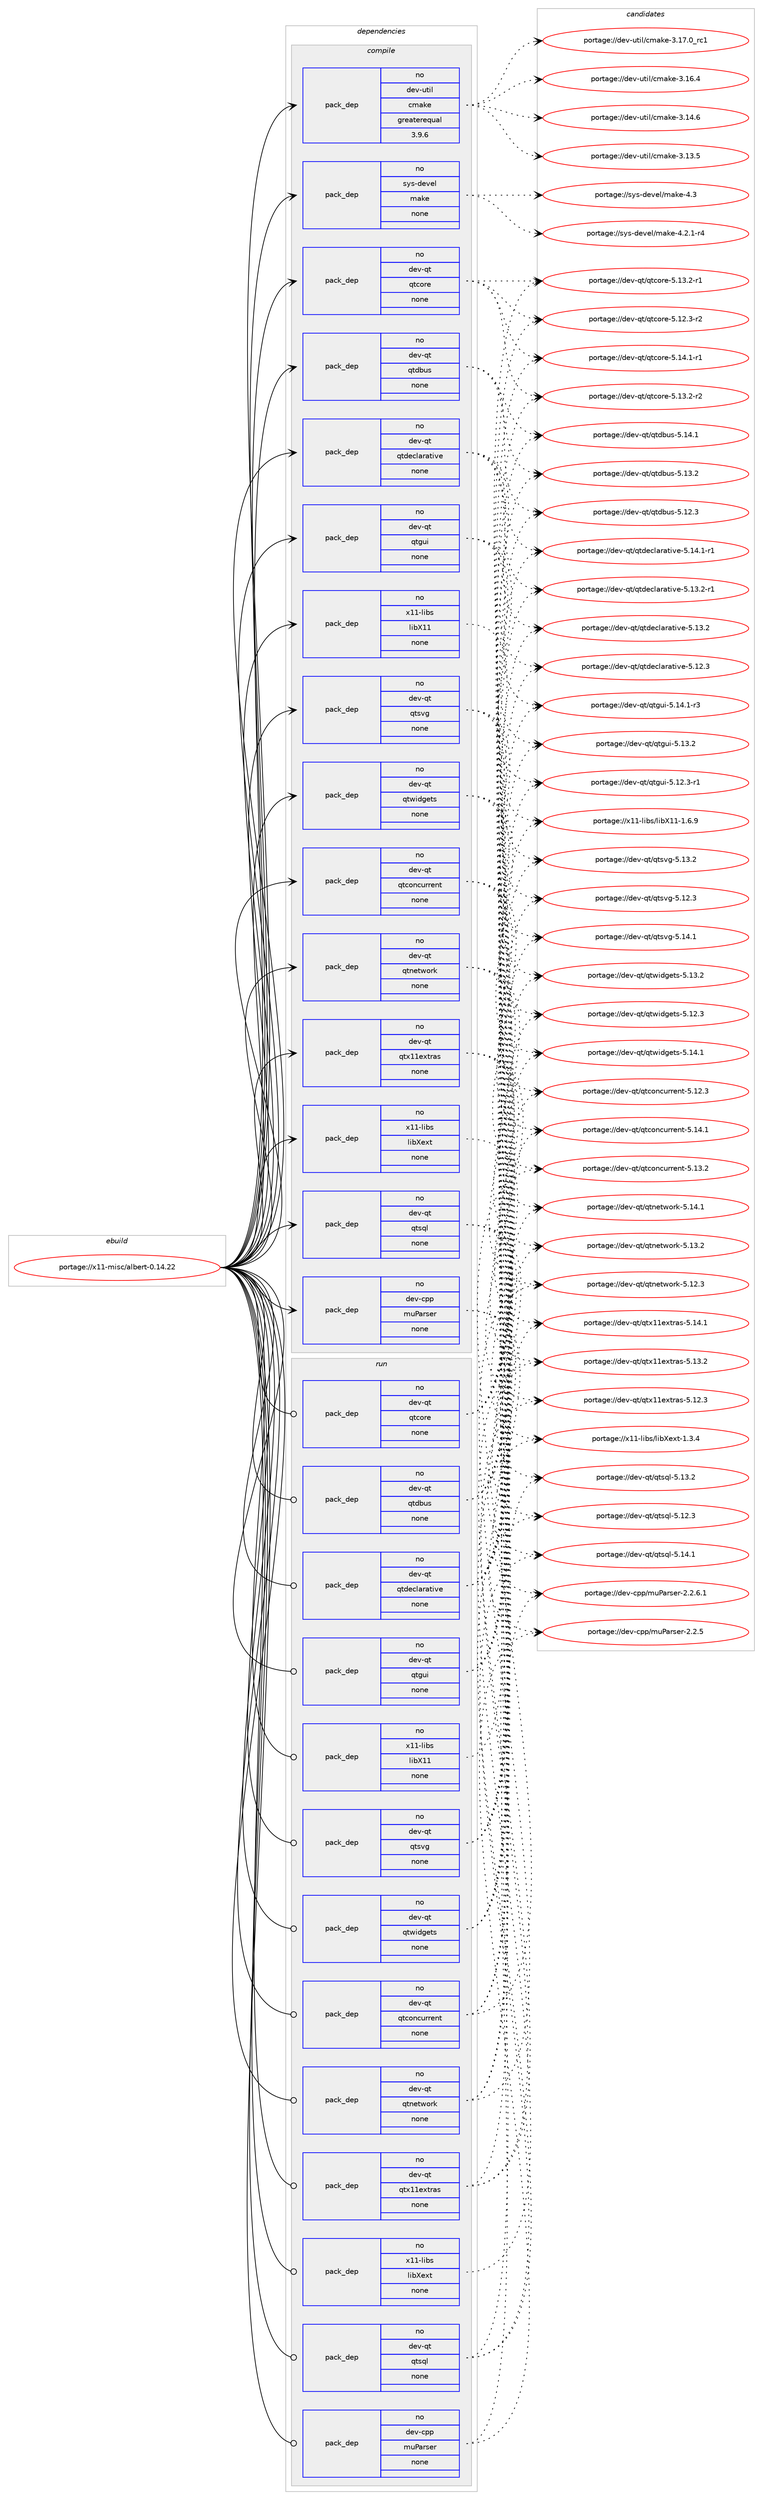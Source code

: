 digraph prolog {

# *************
# Graph options
# *************

newrank=true;
concentrate=true;
compound=true;
graph [rankdir=LR,fontname=Helvetica,fontsize=10,ranksep=1.5];#, ranksep=2.5, nodesep=0.2];
edge  [arrowhead=vee];
node  [fontname=Helvetica,fontsize=10];

# **********
# The ebuild
# **********

subgraph cluster_leftcol {
color=gray;
rank=same;
label=<<i>ebuild</i>>;
id [label="portage://x11-misc/albert-0.14.22", color=red, width=4, href="../x11-misc/albert-0.14.22.svg"];
}

# ****************
# The dependencies
# ****************

subgraph cluster_midcol {
color=gray;
label=<<i>dependencies</i>>;
subgraph cluster_compile {
fillcolor="#eeeeee";
style=filled;
label=<<i>compile</i>>;
subgraph pack9778 {
dependency11370 [label=<<TABLE BORDER="0" CELLBORDER="1" CELLSPACING="0" CELLPADDING="4" WIDTH="220"><TR><TD ROWSPAN="6" CELLPADDING="30">pack_dep</TD></TR><TR><TD WIDTH="110">no</TD></TR><TR><TD>dev-cpp</TD></TR><TR><TD>muParser</TD></TR><TR><TD>none</TD></TR><TR><TD></TD></TR></TABLE>>, shape=none, color=blue];
}
id:e -> dependency11370:w [weight=20,style="solid",arrowhead="vee"];
subgraph pack9779 {
dependency11371 [label=<<TABLE BORDER="0" CELLBORDER="1" CELLSPACING="0" CELLPADDING="4" WIDTH="220"><TR><TD ROWSPAN="6" CELLPADDING="30">pack_dep</TD></TR><TR><TD WIDTH="110">no</TD></TR><TR><TD>dev-qt</TD></TR><TR><TD>qtconcurrent</TD></TR><TR><TD>none</TD></TR><TR><TD></TD></TR></TABLE>>, shape=none, color=blue];
}
id:e -> dependency11371:w [weight=20,style="solid",arrowhead="vee"];
subgraph pack9780 {
dependency11372 [label=<<TABLE BORDER="0" CELLBORDER="1" CELLSPACING="0" CELLPADDING="4" WIDTH="220"><TR><TD ROWSPAN="6" CELLPADDING="30">pack_dep</TD></TR><TR><TD WIDTH="110">no</TD></TR><TR><TD>dev-qt</TD></TR><TR><TD>qtcore</TD></TR><TR><TD>none</TD></TR><TR><TD></TD></TR></TABLE>>, shape=none, color=blue];
}
id:e -> dependency11372:w [weight=20,style="solid",arrowhead="vee"];
subgraph pack9781 {
dependency11373 [label=<<TABLE BORDER="0" CELLBORDER="1" CELLSPACING="0" CELLPADDING="4" WIDTH="220"><TR><TD ROWSPAN="6" CELLPADDING="30">pack_dep</TD></TR><TR><TD WIDTH="110">no</TD></TR><TR><TD>dev-qt</TD></TR><TR><TD>qtdbus</TD></TR><TR><TD>none</TD></TR><TR><TD></TD></TR></TABLE>>, shape=none, color=blue];
}
id:e -> dependency11373:w [weight=20,style="solid",arrowhead="vee"];
subgraph pack9782 {
dependency11374 [label=<<TABLE BORDER="0" CELLBORDER="1" CELLSPACING="0" CELLPADDING="4" WIDTH="220"><TR><TD ROWSPAN="6" CELLPADDING="30">pack_dep</TD></TR><TR><TD WIDTH="110">no</TD></TR><TR><TD>dev-qt</TD></TR><TR><TD>qtdeclarative</TD></TR><TR><TD>none</TD></TR><TR><TD></TD></TR></TABLE>>, shape=none, color=blue];
}
id:e -> dependency11374:w [weight=20,style="solid",arrowhead="vee"];
subgraph pack9783 {
dependency11375 [label=<<TABLE BORDER="0" CELLBORDER="1" CELLSPACING="0" CELLPADDING="4" WIDTH="220"><TR><TD ROWSPAN="6" CELLPADDING="30">pack_dep</TD></TR><TR><TD WIDTH="110">no</TD></TR><TR><TD>dev-qt</TD></TR><TR><TD>qtgui</TD></TR><TR><TD>none</TD></TR><TR><TD></TD></TR></TABLE>>, shape=none, color=blue];
}
id:e -> dependency11375:w [weight=20,style="solid",arrowhead="vee"];
subgraph pack9784 {
dependency11376 [label=<<TABLE BORDER="0" CELLBORDER="1" CELLSPACING="0" CELLPADDING="4" WIDTH="220"><TR><TD ROWSPAN="6" CELLPADDING="30">pack_dep</TD></TR><TR><TD WIDTH="110">no</TD></TR><TR><TD>dev-qt</TD></TR><TR><TD>qtnetwork</TD></TR><TR><TD>none</TD></TR><TR><TD></TD></TR></TABLE>>, shape=none, color=blue];
}
id:e -> dependency11376:w [weight=20,style="solid",arrowhead="vee"];
subgraph pack9785 {
dependency11377 [label=<<TABLE BORDER="0" CELLBORDER="1" CELLSPACING="0" CELLPADDING="4" WIDTH="220"><TR><TD ROWSPAN="6" CELLPADDING="30">pack_dep</TD></TR><TR><TD WIDTH="110">no</TD></TR><TR><TD>dev-qt</TD></TR><TR><TD>qtsql</TD></TR><TR><TD>none</TD></TR><TR><TD></TD></TR></TABLE>>, shape=none, color=blue];
}
id:e -> dependency11377:w [weight=20,style="solid",arrowhead="vee"];
subgraph pack9786 {
dependency11378 [label=<<TABLE BORDER="0" CELLBORDER="1" CELLSPACING="0" CELLPADDING="4" WIDTH="220"><TR><TD ROWSPAN="6" CELLPADDING="30">pack_dep</TD></TR><TR><TD WIDTH="110">no</TD></TR><TR><TD>dev-qt</TD></TR><TR><TD>qtsvg</TD></TR><TR><TD>none</TD></TR><TR><TD></TD></TR></TABLE>>, shape=none, color=blue];
}
id:e -> dependency11378:w [weight=20,style="solid",arrowhead="vee"];
subgraph pack9787 {
dependency11379 [label=<<TABLE BORDER="0" CELLBORDER="1" CELLSPACING="0" CELLPADDING="4" WIDTH="220"><TR><TD ROWSPAN="6" CELLPADDING="30">pack_dep</TD></TR><TR><TD WIDTH="110">no</TD></TR><TR><TD>dev-qt</TD></TR><TR><TD>qtwidgets</TD></TR><TR><TD>none</TD></TR><TR><TD></TD></TR></TABLE>>, shape=none, color=blue];
}
id:e -> dependency11379:w [weight=20,style="solid",arrowhead="vee"];
subgraph pack9788 {
dependency11380 [label=<<TABLE BORDER="0" CELLBORDER="1" CELLSPACING="0" CELLPADDING="4" WIDTH="220"><TR><TD ROWSPAN="6" CELLPADDING="30">pack_dep</TD></TR><TR><TD WIDTH="110">no</TD></TR><TR><TD>dev-qt</TD></TR><TR><TD>qtx11extras</TD></TR><TR><TD>none</TD></TR><TR><TD></TD></TR></TABLE>>, shape=none, color=blue];
}
id:e -> dependency11380:w [weight=20,style="solid",arrowhead="vee"];
subgraph pack9789 {
dependency11381 [label=<<TABLE BORDER="0" CELLBORDER="1" CELLSPACING="0" CELLPADDING="4" WIDTH="220"><TR><TD ROWSPAN="6" CELLPADDING="30">pack_dep</TD></TR><TR><TD WIDTH="110">no</TD></TR><TR><TD>dev-util</TD></TR><TR><TD>cmake</TD></TR><TR><TD>greaterequal</TD></TR><TR><TD>3.9.6</TD></TR></TABLE>>, shape=none, color=blue];
}
id:e -> dependency11381:w [weight=20,style="solid",arrowhead="vee"];
subgraph pack9790 {
dependency11382 [label=<<TABLE BORDER="0" CELLBORDER="1" CELLSPACING="0" CELLPADDING="4" WIDTH="220"><TR><TD ROWSPAN="6" CELLPADDING="30">pack_dep</TD></TR><TR><TD WIDTH="110">no</TD></TR><TR><TD>sys-devel</TD></TR><TR><TD>make</TD></TR><TR><TD>none</TD></TR><TR><TD></TD></TR></TABLE>>, shape=none, color=blue];
}
id:e -> dependency11382:w [weight=20,style="solid",arrowhead="vee"];
subgraph pack9791 {
dependency11383 [label=<<TABLE BORDER="0" CELLBORDER="1" CELLSPACING="0" CELLPADDING="4" WIDTH="220"><TR><TD ROWSPAN="6" CELLPADDING="30">pack_dep</TD></TR><TR><TD WIDTH="110">no</TD></TR><TR><TD>x11-libs</TD></TR><TR><TD>libX11</TD></TR><TR><TD>none</TD></TR><TR><TD></TD></TR></TABLE>>, shape=none, color=blue];
}
id:e -> dependency11383:w [weight=20,style="solid",arrowhead="vee"];
subgraph pack9792 {
dependency11384 [label=<<TABLE BORDER="0" CELLBORDER="1" CELLSPACING="0" CELLPADDING="4" WIDTH="220"><TR><TD ROWSPAN="6" CELLPADDING="30">pack_dep</TD></TR><TR><TD WIDTH="110">no</TD></TR><TR><TD>x11-libs</TD></TR><TR><TD>libXext</TD></TR><TR><TD>none</TD></TR><TR><TD></TD></TR></TABLE>>, shape=none, color=blue];
}
id:e -> dependency11384:w [weight=20,style="solid",arrowhead="vee"];
}
subgraph cluster_compileandrun {
fillcolor="#eeeeee";
style=filled;
label=<<i>compile and run</i>>;
}
subgraph cluster_run {
fillcolor="#eeeeee";
style=filled;
label=<<i>run</i>>;
subgraph pack9793 {
dependency11385 [label=<<TABLE BORDER="0" CELLBORDER="1" CELLSPACING="0" CELLPADDING="4" WIDTH="220"><TR><TD ROWSPAN="6" CELLPADDING="30">pack_dep</TD></TR><TR><TD WIDTH="110">no</TD></TR><TR><TD>dev-cpp</TD></TR><TR><TD>muParser</TD></TR><TR><TD>none</TD></TR><TR><TD></TD></TR></TABLE>>, shape=none, color=blue];
}
id:e -> dependency11385:w [weight=20,style="solid",arrowhead="odot"];
subgraph pack9794 {
dependency11386 [label=<<TABLE BORDER="0" CELLBORDER="1" CELLSPACING="0" CELLPADDING="4" WIDTH="220"><TR><TD ROWSPAN="6" CELLPADDING="30">pack_dep</TD></TR><TR><TD WIDTH="110">no</TD></TR><TR><TD>dev-qt</TD></TR><TR><TD>qtconcurrent</TD></TR><TR><TD>none</TD></TR><TR><TD></TD></TR></TABLE>>, shape=none, color=blue];
}
id:e -> dependency11386:w [weight=20,style="solid",arrowhead="odot"];
subgraph pack9795 {
dependency11387 [label=<<TABLE BORDER="0" CELLBORDER="1" CELLSPACING="0" CELLPADDING="4" WIDTH="220"><TR><TD ROWSPAN="6" CELLPADDING="30">pack_dep</TD></TR><TR><TD WIDTH="110">no</TD></TR><TR><TD>dev-qt</TD></TR><TR><TD>qtcore</TD></TR><TR><TD>none</TD></TR><TR><TD></TD></TR></TABLE>>, shape=none, color=blue];
}
id:e -> dependency11387:w [weight=20,style="solid",arrowhead="odot"];
subgraph pack9796 {
dependency11388 [label=<<TABLE BORDER="0" CELLBORDER="1" CELLSPACING="0" CELLPADDING="4" WIDTH="220"><TR><TD ROWSPAN="6" CELLPADDING="30">pack_dep</TD></TR><TR><TD WIDTH="110">no</TD></TR><TR><TD>dev-qt</TD></TR><TR><TD>qtdbus</TD></TR><TR><TD>none</TD></TR><TR><TD></TD></TR></TABLE>>, shape=none, color=blue];
}
id:e -> dependency11388:w [weight=20,style="solid",arrowhead="odot"];
subgraph pack9797 {
dependency11389 [label=<<TABLE BORDER="0" CELLBORDER="1" CELLSPACING="0" CELLPADDING="4" WIDTH="220"><TR><TD ROWSPAN="6" CELLPADDING="30">pack_dep</TD></TR><TR><TD WIDTH="110">no</TD></TR><TR><TD>dev-qt</TD></TR><TR><TD>qtdeclarative</TD></TR><TR><TD>none</TD></TR><TR><TD></TD></TR></TABLE>>, shape=none, color=blue];
}
id:e -> dependency11389:w [weight=20,style="solid",arrowhead="odot"];
subgraph pack9798 {
dependency11390 [label=<<TABLE BORDER="0" CELLBORDER="1" CELLSPACING="0" CELLPADDING="4" WIDTH="220"><TR><TD ROWSPAN="6" CELLPADDING="30">pack_dep</TD></TR><TR><TD WIDTH="110">no</TD></TR><TR><TD>dev-qt</TD></TR><TR><TD>qtgui</TD></TR><TR><TD>none</TD></TR><TR><TD></TD></TR></TABLE>>, shape=none, color=blue];
}
id:e -> dependency11390:w [weight=20,style="solid",arrowhead="odot"];
subgraph pack9799 {
dependency11391 [label=<<TABLE BORDER="0" CELLBORDER="1" CELLSPACING="0" CELLPADDING="4" WIDTH="220"><TR><TD ROWSPAN="6" CELLPADDING="30">pack_dep</TD></TR><TR><TD WIDTH="110">no</TD></TR><TR><TD>dev-qt</TD></TR><TR><TD>qtnetwork</TD></TR><TR><TD>none</TD></TR><TR><TD></TD></TR></TABLE>>, shape=none, color=blue];
}
id:e -> dependency11391:w [weight=20,style="solid",arrowhead="odot"];
subgraph pack9800 {
dependency11392 [label=<<TABLE BORDER="0" CELLBORDER="1" CELLSPACING="0" CELLPADDING="4" WIDTH="220"><TR><TD ROWSPAN="6" CELLPADDING="30">pack_dep</TD></TR><TR><TD WIDTH="110">no</TD></TR><TR><TD>dev-qt</TD></TR><TR><TD>qtsql</TD></TR><TR><TD>none</TD></TR><TR><TD></TD></TR></TABLE>>, shape=none, color=blue];
}
id:e -> dependency11392:w [weight=20,style="solid",arrowhead="odot"];
subgraph pack9801 {
dependency11393 [label=<<TABLE BORDER="0" CELLBORDER="1" CELLSPACING="0" CELLPADDING="4" WIDTH="220"><TR><TD ROWSPAN="6" CELLPADDING="30">pack_dep</TD></TR><TR><TD WIDTH="110">no</TD></TR><TR><TD>dev-qt</TD></TR><TR><TD>qtsvg</TD></TR><TR><TD>none</TD></TR><TR><TD></TD></TR></TABLE>>, shape=none, color=blue];
}
id:e -> dependency11393:w [weight=20,style="solid",arrowhead="odot"];
subgraph pack9802 {
dependency11394 [label=<<TABLE BORDER="0" CELLBORDER="1" CELLSPACING="0" CELLPADDING="4" WIDTH="220"><TR><TD ROWSPAN="6" CELLPADDING="30">pack_dep</TD></TR><TR><TD WIDTH="110">no</TD></TR><TR><TD>dev-qt</TD></TR><TR><TD>qtwidgets</TD></TR><TR><TD>none</TD></TR><TR><TD></TD></TR></TABLE>>, shape=none, color=blue];
}
id:e -> dependency11394:w [weight=20,style="solid",arrowhead="odot"];
subgraph pack9803 {
dependency11395 [label=<<TABLE BORDER="0" CELLBORDER="1" CELLSPACING="0" CELLPADDING="4" WIDTH="220"><TR><TD ROWSPAN="6" CELLPADDING="30">pack_dep</TD></TR><TR><TD WIDTH="110">no</TD></TR><TR><TD>dev-qt</TD></TR><TR><TD>qtx11extras</TD></TR><TR><TD>none</TD></TR><TR><TD></TD></TR></TABLE>>, shape=none, color=blue];
}
id:e -> dependency11395:w [weight=20,style="solid",arrowhead="odot"];
subgraph pack9804 {
dependency11396 [label=<<TABLE BORDER="0" CELLBORDER="1" CELLSPACING="0" CELLPADDING="4" WIDTH="220"><TR><TD ROWSPAN="6" CELLPADDING="30">pack_dep</TD></TR><TR><TD WIDTH="110">no</TD></TR><TR><TD>x11-libs</TD></TR><TR><TD>libX11</TD></TR><TR><TD>none</TD></TR><TR><TD></TD></TR></TABLE>>, shape=none, color=blue];
}
id:e -> dependency11396:w [weight=20,style="solid",arrowhead="odot"];
subgraph pack9805 {
dependency11397 [label=<<TABLE BORDER="0" CELLBORDER="1" CELLSPACING="0" CELLPADDING="4" WIDTH="220"><TR><TD ROWSPAN="6" CELLPADDING="30">pack_dep</TD></TR><TR><TD WIDTH="110">no</TD></TR><TR><TD>x11-libs</TD></TR><TR><TD>libXext</TD></TR><TR><TD>none</TD></TR><TR><TD></TD></TR></TABLE>>, shape=none, color=blue];
}
id:e -> dependency11397:w [weight=20,style="solid",arrowhead="odot"];
}
}

# **************
# The candidates
# **************

subgraph cluster_choices {
rank=same;
color=gray;
label=<<i>candidates</i>>;

subgraph choice9778 {
color=black;
nodesep=1;
choice10010111845991121124710911780971141151011144550465046544649 [label="portage://dev-cpp/muParser-2.2.6.1", color=red, width=4,href="../dev-cpp/muParser-2.2.6.1.svg"];
choice1001011184599112112471091178097114115101114455046504653 [label="portage://dev-cpp/muParser-2.2.5", color=red, width=4,href="../dev-cpp/muParser-2.2.5.svg"];
dependency11370:e -> choice10010111845991121124710911780971141151011144550465046544649:w [style=dotted,weight="100"];
dependency11370:e -> choice1001011184599112112471091178097114115101114455046504653:w [style=dotted,weight="100"];
}
subgraph choice9779 {
color=black;
nodesep=1;
choice1001011184511311647113116991111109911711411410111011645534649524649 [label="portage://dev-qt/qtconcurrent-5.14.1", color=red, width=4,href="../dev-qt/qtconcurrent-5.14.1.svg"];
choice1001011184511311647113116991111109911711411410111011645534649514650 [label="portage://dev-qt/qtconcurrent-5.13.2", color=red, width=4,href="../dev-qt/qtconcurrent-5.13.2.svg"];
choice1001011184511311647113116991111109911711411410111011645534649504651 [label="portage://dev-qt/qtconcurrent-5.12.3", color=red, width=4,href="../dev-qt/qtconcurrent-5.12.3.svg"];
dependency11371:e -> choice1001011184511311647113116991111109911711411410111011645534649524649:w [style=dotted,weight="100"];
dependency11371:e -> choice1001011184511311647113116991111109911711411410111011645534649514650:w [style=dotted,weight="100"];
dependency11371:e -> choice1001011184511311647113116991111109911711411410111011645534649504651:w [style=dotted,weight="100"];
}
subgraph choice9780 {
color=black;
nodesep=1;
choice100101118451131164711311699111114101455346495246494511449 [label="portage://dev-qt/qtcore-5.14.1-r1", color=red, width=4,href="../dev-qt/qtcore-5.14.1-r1.svg"];
choice100101118451131164711311699111114101455346495146504511450 [label="portage://dev-qt/qtcore-5.13.2-r2", color=red, width=4,href="../dev-qt/qtcore-5.13.2-r2.svg"];
choice100101118451131164711311699111114101455346495146504511449 [label="portage://dev-qt/qtcore-5.13.2-r1", color=red, width=4,href="../dev-qt/qtcore-5.13.2-r1.svg"];
choice100101118451131164711311699111114101455346495046514511450 [label="portage://dev-qt/qtcore-5.12.3-r2", color=red, width=4,href="../dev-qt/qtcore-5.12.3-r2.svg"];
dependency11372:e -> choice100101118451131164711311699111114101455346495246494511449:w [style=dotted,weight="100"];
dependency11372:e -> choice100101118451131164711311699111114101455346495146504511450:w [style=dotted,weight="100"];
dependency11372:e -> choice100101118451131164711311699111114101455346495146504511449:w [style=dotted,weight="100"];
dependency11372:e -> choice100101118451131164711311699111114101455346495046514511450:w [style=dotted,weight="100"];
}
subgraph choice9781 {
color=black;
nodesep=1;
choice10010111845113116471131161009811711545534649524649 [label="portage://dev-qt/qtdbus-5.14.1", color=red, width=4,href="../dev-qt/qtdbus-5.14.1.svg"];
choice10010111845113116471131161009811711545534649514650 [label="portage://dev-qt/qtdbus-5.13.2", color=red, width=4,href="../dev-qt/qtdbus-5.13.2.svg"];
choice10010111845113116471131161009811711545534649504651 [label="portage://dev-qt/qtdbus-5.12.3", color=red, width=4,href="../dev-qt/qtdbus-5.12.3.svg"];
dependency11373:e -> choice10010111845113116471131161009811711545534649524649:w [style=dotted,weight="100"];
dependency11373:e -> choice10010111845113116471131161009811711545534649514650:w [style=dotted,weight="100"];
dependency11373:e -> choice10010111845113116471131161009811711545534649504651:w [style=dotted,weight="100"];
}
subgraph choice9782 {
color=black;
nodesep=1;
choice1001011184511311647113116100101991089711497116105118101455346495246494511449 [label="portage://dev-qt/qtdeclarative-5.14.1-r1", color=red, width=4,href="../dev-qt/qtdeclarative-5.14.1-r1.svg"];
choice1001011184511311647113116100101991089711497116105118101455346495146504511449 [label="portage://dev-qt/qtdeclarative-5.13.2-r1", color=red, width=4,href="../dev-qt/qtdeclarative-5.13.2-r1.svg"];
choice100101118451131164711311610010199108971149711610511810145534649514650 [label="portage://dev-qt/qtdeclarative-5.13.2", color=red, width=4,href="../dev-qt/qtdeclarative-5.13.2.svg"];
choice100101118451131164711311610010199108971149711610511810145534649504651 [label="portage://dev-qt/qtdeclarative-5.12.3", color=red, width=4,href="../dev-qt/qtdeclarative-5.12.3.svg"];
dependency11374:e -> choice1001011184511311647113116100101991089711497116105118101455346495246494511449:w [style=dotted,weight="100"];
dependency11374:e -> choice1001011184511311647113116100101991089711497116105118101455346495146504511449:w [style=dotted,weight="100"];
dependency11374:e -> choice100101118451131164711311610010199108971149711610511810145534649514650:w [style=dotted,weight="100"];
dependency11374:e -> choice100101118451131164711311610010199108971149711610511810145534649504651:w [style=dotted,weight="100"];
}
subgraph choice9783 {
color=black;
nodesep=1;
choice1001011184511311647113116103117105455346495246494511451 [label="portage://dev-qt/qtgui-5.14.1-r3", color=red, width=4,href="../dev-qt/qtgui-5.14.1-r3.svg"];
choice100101118451131164711311610311710545534649514650 [label="portage://dev-qt/qtgui-5.13.2", color=red, width=4,href="../dev-qt/qtgui-5.13.2.svg"];
choice1001011184511311647113116103117105455346495046514511449 [label="portage://dev-qt/qtgui-5.12.3-r1", color=red, width=4,href="../dev-qt/qtgui-5.12.3-r1.svg"];
dependency11375:e -> choice1001011184511311647113116103117105455346495246494511451:w [style=dotted,weight="100"];
dependency11375:e -> choice100101118451131164711311610311710545534649514650:w [style=dotted,weight="100"];
dependency11375:e -> choice1001011184511311647113116103117105455346495046514511449:w [style=dotted,weight="100"];
}
subgraph choice9784 {
color=black;
nodesep=1;
choice100101118451131164711311611010111611911111410745534649524649 [label="portage://dev-qt/qtnetwork-5.14.1", color=red, width=4,href="../dev-qt/qtnetwork-5.14.1.svg"];
choice100101118451131164711311611010111611911111410745534649514650 [label="portage://dev-qt/qtnetwork-5.13.2", color=red, width=4,href="../dev-qt/qtnetwork-5.13.2.svg"];
choice100101118451131164711311611010111611911111410745534649504651 [label="portage://dev-qt/qtnetwork-5.12.3", color=red, width=4,href="../dev-qt/qtnetwork-5.12.3.svg"];
dependency11376:e -> choice100101118451131164711311611010111611911111410745534649524649:w [style=dotted,weight="100"];
dependency11376:e -> choice100101118451131164711311611010111611911111410745534649514650:w [style=dotted,weight="100"];
dependency11376:e -> choice100101118451131164711311611010111611911111410745534649504651:w [style=dotted,weight="100"];
}
subgraph choice9785 {
color=black;
nodesep=1;
choice100101118451131164711311611511310845534649524649 [label="portage://dev-qt/qtsql-5.14.1", color=red, width=4,href="../dev-qt/qtsql-5.14.1.svg"];
choice100101118451131164711311611511310845534649514650 [label="portage://dev-qt/qtsql-5.13.2", color=red, width=4,href="../dev-qt/qtsql-5.13.2.svg"];
choice100101118451131164711311611511310845534649504651 [label="portage://dev-qt/qtsql-5.12.3", color=red, width=4,href="../dev-qt/qtsql-5.12.3.svg"];
dependency11377:e -> choice100101118451131164711311611511310845534649524649:w [style=dotted,weight="100"];
dependency11377:e -> choice100101118451131164711311611511310845534649514650:w [style=dotted,weight="100"];
dependency11377:e -> choice100101118451131164711311611511310845534649504651:w [style=dotted,weight="100"];
}
subgraph choice9786 {
color=black;
nodesep=1;
choice100101118451131164711311611511810345534649524649 [label="portage://dev-qt/qtsvg-5.14.1", color=red, width=4,href="../dev-qt/qtsvg-5.14.1.svg"];
choice100101118451131164711311611511810345534649514650 [label="portage://dev-qt/qtsvg-5.13.2", color=red, width=4,href="../dev-qt/qtsvg-5.13.2.svg"];
choice100101118451131164711311611511810345534649504651 [label="portage://dev-qt/qtsvg-5.12.3", color=red, width=4,href="../dev-qt/qtsvg-5.12.3.svg"];
dependency11378:e -> choice100101118451131164711311611511810345534649524649:w [style=dotted,weight="100"];
dependency11378:e -> choice100101118451131164711311611511810345534649514650:w [style=dotted,weight="100"];
dependency11378:e -> choice100101118451131164711311611511810345534649504651:w [style=dotted,weight="100"];
}
subgraph choice9787 {
color=black;
nodesep=1;
choice100101118451131164711311611910510010310111611545534649524649 [label="portage://dev-qt/qtwidgets-5.14.1", color=red, width=4,href="../dev-qt/qtwidgets-5.14.1.svg"];
choice100101118451131164711311611910510010310111611545534649514650 [label="portage://dev-qt/qtwidgets-5.13.2", color=red, width=4,href="../dev-qt/qtwidgets-5.13.2.svg"];
choice100101118451131164711311611910510010310111611545534649504651 [label="portage://dev-qt/qtwidgets-5.12.3", color=red, width=4,href="../dev-qt/qtwidgets-5.12.3.svg"];
dependency11379:e -> choice100101118451131164711311611910510010310111611545534649524649:w [style=dotted,weight="100"];
dependency11379:e -> choice100101118451131164711311611910510010310111611545534649514650:w [style=dotted,weight="100"];
dependency11379:e -> choice100101118451131164711311611910510010310111611545534649504651:w [style=dotted,weight="100"];
}
subgraph choice9788 {
color=black;
nodesep=1;
choice100101118451131164711311612049491011201161149711545534649524649 [label="portage://dev-qt/qtx11extras-5.14.1", color=red, width=4,href="../dev-qt/qtx11extras-5.14.1.svg"];
choice100101118451131164711311612049491011201161149711545534649514650 [label="portage://dev-qt/qtx11extras-5.13.2", color=red, width=4,href="../dev-qt/qtx11extras-5.13.2.svg"];
choice100101118451131164711311612049491011201161149711545534649504651 [label="portage://dev-qt/qtx11extras-5.12.3", color=red, width=4,href="../dev-qt/qtx11extras-5.12.3.svg"];
dependency11380:e -> choice100101118451131164711311612049491011201161149711545534649524649:w [style=dotted,weight="100"];
dependency11380:e -> choice100101118451131164711311612049491011201161149711545534649514650:w [style=dotted,weight="100"];
dependency11380:e -> choice100101118451131164711311612049491011201161149711545534649504651:w [style=dotted,weight="100"];
}
subgraph choice9789 {
color=black;
nodesep=1;
choice1001011184511711610510847991099710710145514649554648951149949 [label="portage://dev-util/cmake-3.17.0_rc1", color=red, width=4,href="../dev-util/cmake-3.17.0_rc1.svg"];
choice1001011184511711610510847991099710710145514649544652 [label="portage://dev-util/cmake-3.16.4", color=red, width=4,href="../dev-util/cmake-3.16.4.svg"];
choice1001011184511711610510847991099710710145514649524654 [label="portage://dev-util/cmake-3.14.6", color=red, width=4,href="../dev-util/cmake-3.14.6.svg"];
choice1001011184511711610510847991099710710145514649514653 [label="portage://dev-util/cmake-3.13.5", color=red, width=4,href="../dev-util/cmake-3.13.5.svg"];
dependency11381:e -> choice1001011184511711610510847991099710710145514649554648951149949:w [style=dotted,weight="100"];
dependency11381:e -> choice1001011184511711610510847991099710710145514649544652:w [style=dotted,weight="100"];
dependency11381:e -> choice1001011184511711610510847991099710710145514649524654:w [style=dotted,weight="100"];
dependency11381:e -> choice1001011184511711610510847991099710710145514649514653:w [style=dotted,weight="100"];
}
subgraph choice9790 {
color=black;
nodesep=1;
choice11512111545100101118101108471099710710145524651 [label="portage://sys-devel/make-4.3", color=red, width=4,href="../sys-devel/make-4.3.svg"];
choice1151211154510010111810110847109971071014552465046494511452 [label="portage://sys-devel/make-4.2.1-r4", color=red, width=4,href="../sys-devel/make-4.2.1-r4.svg"];
dependency11382:e -> choice11512111545100101118101108471099710710145524651:w [style=dotted,weight="100"];
dependency11382:e -> choice1151211154510010111810110847109971071014552465046494511452:w [style=dotted,weight="100"];
}
subgraph choice9791 {
color=black;
nodesep=1;
choice120494945108105981154710810598884949454946544657 [label="portage://x11-libs/libX11-1.6.9", color=red, width=4,href="../x11-libs/libX11-1.6.9.svg"];
dependency11383:e -> choice120494945108105981154710810598884949454946544657:w [style=dotted,weight="100"];
}
subgraph choice9792 {
color=black;
nodesep=1;
choice12049494510810598115471081059888101120116454946514652 [label="portage://x11-libs/libXext-1.3.4", color=red, width=4,href="../x11-libs/libXext-1.3.4.svg"];
dependency11384:e -> choice12049494510810598115471081059888101120116454946514652:w [style=dotted,weight="100"];
}
subgraph choice9793 {
color=black;
nodesep=1;
choice10010111845991121124710911780971141151011144550465046544649 [label="portage://dev-cpp/muParser-2.2.6.1", color=red, width=4,href="../dev-cpp/muParser-2.2.6.1.svg"];
choice1001011184599112112471091178097114115101114455046504653 [label="portage://dev-cpp/muParser-2.2.5", color=red, width=4,href="../dev-cpp/muParser-2.2.5.svg"];
dependency11385:e -> choice10010111845991121124710911780971141151011144550465046544649:w [style=dotted,weight="100"];
dependency11385:e -> choice1001011184599112112471091178097114115101114455046504653:w [style=dotted,weight="100"];
}
subgraph choice9794 {
color=black;
nodesep=1;
choice1001011184511311647113116991111109911711411410111011645534649524649 [label="portage://dev-qt/qtconcurrent-5.14.1", color=red, width=4,href="../dev-qt/qtconcurrent-5.14.1.svg"];
choice1001011184511311647113116991111109911711411410111011645534649514650 [label="portage://dev-qt/qtconcurrent-5.13.2", color=red, width=4,href="../dev-qt/qtconcurrent-5.13.2.svg"];
choice1001011184511311647113116991111109911711411410111011645534649504651 [label="portage://dev-qt/qtconcurrent-5.12.3", color=red, width=4,href="../dev-qt/qtconcurrent-5.12.3.svg"];
dependency11386:e -> choice1001011184511311647113116991111109911711411410111011645534649524649:w [style=dotted,weight="100"];
dependency11386:e -> choice1001011184511311647113116991111109911711411410111011645534649514650:w [style=dotted,weight="100"];
dependency11386:e -> choice1001011184511311647113116991111109911711411410111011645534649504651:w [style=dotted,weight="100"];
}
subgraph choice9795 {
color=black;
nodesep=1;
choice100101118451131164711311699111114101455346495246494511449 [label="portage://dev-qt/qtcore-5.14.1-r1", color=red, width=4,href="../dev-qt/qtcore-5.14.1-r1.svg"];
choice100101118451131164711311699111114101455346495146504511450 [label="portage://dev-qt/qtcore-5.13.2-r2", color=red, width=4,href="../dev-qt/qtcore-5.13.2-r2.svg"];
choice100101118451131164711311699111114101455346495146504511449 [label="portage://dev-qt/qtcore-5.13.2-r1", color=red, width=4,href="../dev-qt/qtcore-5.13.2-r1.svg"];
choice100101118451131164711311699111114101455346495046514511450 [label="portage://dev-qt/qtcore-5.12.3-r2", color=red, width=4,href="../dev-qt/qtcore-5.12.3-r2.svg"];
dependency11387:e -> choice100101118451131164711311699111114101455346495246494511449:w [style=dotted,weight="100"];
dependency11387:e -> choice100101118451131164711311699111114101455346495146504511450:w [style=dotted,weight="100"];
dependency11387:e -> choice100101118451131164711311699111114101455346495146504511449:w [style=dotted,weight="100"];
dependency11387:e -> choice100101118451131164711311699111114101455346495046514511450:w [style=dotted,weight="100"];
}
subgraph choice9796 {
color=black;
nodesep=1;
choice10010111845113116471131161009811711545534649524649 [label="portage://dev-qt/qtdbus-5.14.1", color=red, width=4,href="../dev-qt/qtdbus-5.14.1.svg"];
choice10010111845113116471131161009811711545534649514650 [label="portage://dev-qt/qtdbus-5.13.2", color=red, width=4,href="../dev-qt/qtdbus-5.13.2.svg"];
choice10010111845113116471131161009811711545534649504651 [label="portage://dev-qt/qtdbus-5.12.3", color=red, width=4,href="../dev-qt/qtdbus-5.12.3.svg"];
dependency11388:e -> choice10010111845113116471131161009811711545534649524649:w [style=dotted,weight="100"];
dependency11388:e -> choice10010111845113116471131161009811711545534649514650:w [style=dotted,weight="100"];
dependency11388:e -> choice10010111845113116471131161009811711545534649504651:w [style=dotted,weight="100"];
}
subgraph choice9797 {
color=black;
nodesep=1;
choice1001011184511311647113116100101991089711497116105118101455346495246494511449 [label="portage://dev-qt/qtdeclarative-5.14.1-r1", color=red, width=4,href="../dev-qt/qtdeclarative-5.14.1-r1.svg"];
choice1001011184511311647113116100101991089711497116105118101455346495146504511449 [label="portage://dev-qt/qtdeclarative-5.13.2-r1", color=red, width=4,href="../dev-qt/qtdeclarative-5.13.2-r1.svg"];
choice100101118451131164711311610010199108971149711610511810145534649514650 [label="portage://dev-qt/qtdeclarative-5.13.2", color=red, width=4,href="../dev-qt/qtdeclarative-5.13.2.svg"];
choice100101118451131164711311610010199108971149711610511810145534649504651 [label="portage://dev-qt/qtdeclarative-5.12.3", color=red, width=4,href="../dev-qt/qtdeclarative-5.12.3.svg"];
dependency11389:e -> choice1001011184511311647113116100101991089711497116105118101455346495246494511449:w [style=dotted,weight="100"];
dependency11389:e -> choice1001011184511311647113116100101991089711497116105118101455346495146504511449:w [style=dotted,weight="100"];
dependency11389:e -> choice100101118451131164711311610010199108971149711610511810145534649514650:w [style=dotted,weight="100"];
dependency11389:e -> choice100101118451131164711311610010199108971149711610511810145534649504651:w [style=dotted,weight="100"];
}
subgraph choice9798 {
color=black;
nodesep=1;
choice1001011184511311647113116103117105455346495246494511451 [label="portage://dev-qt/qtgui-5.14.1-r3", color=red, width=4,href="../dev-qt/qtgui-5.14.1-r3.svg"];
choice100101118451131164711311610311710545534649514650 [label="portage://dev-qt/qtgui-5.13.2", color=red, width=4,href="../dev-qt/qtgui-5.13.2.svg"];
choice1001011184511311647113116103117105455346495046514511449 [label="portage://dev-qt/qtgui-5.12.3-r1", color=red, width=4,href="../dev-qt/qtgui-5.12.3-r1.svg"];
dependency11390:e -> choice1001011184511311647113116103117105455346495246494511451:w [style=dotted,weight="100"];
dependency11390:e -> choice100101118451131164711311610311710545534649514650:w [style=dotted,weight="100"];
dependency11390:e -> choice1001011184511311647113116103117105455346495046514511449:w [style=dotted,weight="100"];
}
subgraph choice9799 {
color=black;
nodesep=1;
choice100101118451131164711311611010111611911111410745534649524649 [label="portage://dev-qt/qtnetwork-5.14.1", color=red, width=4,href="../dev-qt/qtnetwork-5.14.1.svg"];
choice100101118451131164711311611010111611911111410745534649514650 [label="portage://dev-qt/qtnetwork-5.13.2", color=red, width=4,href="../dev-qt/qtnetwork-5.13.2.svg"];
choice100101118451131164711311611010111611911111410745534649504651 [label="portage://dev-qt/qtnetwork-5.12.3", color=red, width=4,href="../dev-qt/qtnetwork-5.12.3.svg"];
dependency11391:e -> choice100101118451131164711311611010111611911111410745534649524649:w [style=dotted,weight="100"];
dependency11391:e -> choice100101118451131164711311611010111611911111410745534649514650:w [style=dotted,weight="100"];
dependency11391:e -> choice100101118451131164711311611010111611911111410745534649504651:w [style=dotted,weight="100"];
}
subgraph choice9800 {
color=black;
nodesep=1;
choice100101118451131164711311611511310845534649524649 [label="portage://dev-qt/qtsql-5.14.1", color=red, width=4,href="../dev-qt/qtsql-5.14.1.svg"];
choice100101118451131164711311611511310845534649514650 [label="portage://dev-qt/qtsql-5.13.2", color=red, width=4,href="../dev-qt/qtsql-5.13.2.svg"];
choice100101118451131164711311611511310845534649504651 [label="portage://dev-qt/qtsql-5.12.3", color=red, width=4,href="../dev-qt/qtsql-5.12.3.svg"];
dependency11392:e -> choice100101118451131164711311611511310845534649524649:w [style=dotted,weight="100"];
dependency11392:e -> choice100101118451131164711311611511310845534649514650:w [style=dotted,weight="100"];
dependency11392:e -> choice100101118451131164711311611511310845534649504651:w [style=dotted,weight="100"];
}
subgraph choice9801 {
color=black;
nodesep=1;
choice100101118451131164711311611511810345534649524649 [label="portage://dev-qt/qtsvg-5.14.1", color=red, width=4,href="../dev-qt/qtsvg-5.14.1.svg"];
choice100101118451131164711311611511810345534649514650 [label="portage://dev-qt/qtsvg-5.13.2", color=red, width=4,href="../dev-qt/qtsvg-5.13.2.svg"];
choice100101118451131164711311611511810345534649504651 [label="portage://dev-qt/qtsvg-5.12.3", color=red, width=4,href="../dev-qt/qtsvg-5.12.3.svg"];
dependency11393:e -> choice100101118451131164711311611511810345534649524649:w [style=dotted,weight="100"];
dependency11393:e -> choice100101118451131164711311611511810345534649514650:w [style=dotted,weight="100"];
dependency11393:e -> choice100101118451131164711311611511810345534649504651:w [style=dotted,weight="100"];
}
subgraph choice9802 {
color=black;
nodesep=1;
choice100101118451131164711311611910510010310111611545534649524649 [label="portage://dev-qt/qtwidgets-5.14.1", color=red, width=4,href="../dev-qt/qtwidgets-5.14.1.svg"];
choice100101118451131164711311611910510010310111611545534649514650 [label="portage://dev-qt/qtwidgets-5.13.2", color=red, width=4,href="../dev-qt/qtwidgets-5.13.2.svg"];
choice100101118451131164711311611910510010310111611545534649504651 [label="portage://dev-qt/qtwidgets-5.12.3", color=red, width=4,href="../dev-qt/qtwidgets-5.12.3.svg"];
dependency11394:e -> choice100101118451131164711311611910510010310111611545534649524649:w [style=dotted,weight="100"];
dependency11394:e -> choice100101118451131164711311611910510010310111611545534649514650:w [style=dotted,weight="100"];
dependency11394:e -> choice100101118451131164711311611910510010310111611545534649504651:w [style=dotted,weight="100"];
}
subgraph choice9803 {
color=black;
nodesep=1;
choice100101118451131164711311612049491011201161149711545534649524649 [label="portage://dev-qt/qtx11extras-5.14.1", color=red, width=4,href="../dev-qt/qtx11extras-5.14.1.svg"];
choice100101118451131164711311612049491011201161149711545534649514650 [label="portage://dev-qt/qtx11extras-5.13.2", color=red, width=4,href="../dev-qt/qtx11extras-5.13.2.svg"];
choice100101118451131164711311612049491011201161149711545534649504651 [label="portage://dev-qt/qtx11extras-5.12.3", color=red, width=4,href="../dev-qt/qtx11extras-5.12.3.svg"];
dependency11395:e -> choice100101118451131164711311612049491011201161149711545534649524649:w [style=dotted,weight="100"];
dependency11395:e -> choice100101118451131164711311612049491011201161149711545534649514650:w [style=dotted,weight="100"];
dependency11395:e -> choice100101118451131164711311612049491011201161149711545534649504651:w [style=dotted,weight="100"];
}
subgraph choice9804 {
color=black;
nodesep=1;
choice120494945108105981154710810598884949454946544657 [label="portage://x11-libs/libX11-1.6.9", color=red, width=4,href="../x11-libs/libX11-1.6.9.svg"];
dependency11396:e -> choice120494945108105981154710810598884949454946544657:w [style=dotted,weight="100"];
}
subgraph choice9805 {
color=black;
nodesep=1;
choice12049494510810598115471081059888101120116454946514652 [label="portage://x11-libs/libXext-1.3.4", color=red, width=4,href="../x11-libs/libXext-1.3.4.svg"];
dependency11397:e -> choice12049494510810598115471081059888101120116454946514652:w [style=dotted,weight="100"];
}
}

}
